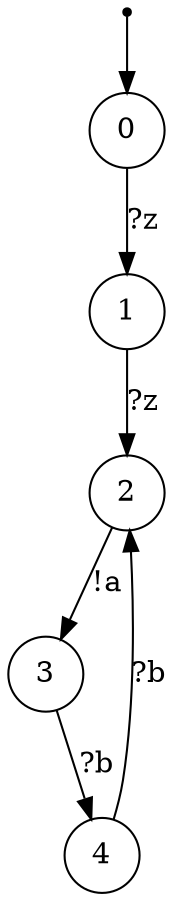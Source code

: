 digraph {
 node [shape=point] ENTRY
 node [shape=circle]
 ENTRY -> 0
0 -> 1 [label="?z"]
1 -> 2 [label="?z"]
2 -> 3 [label="!a"]
3 -> 4 [label="?b"]
4 -> 2 [label="?b"]
}